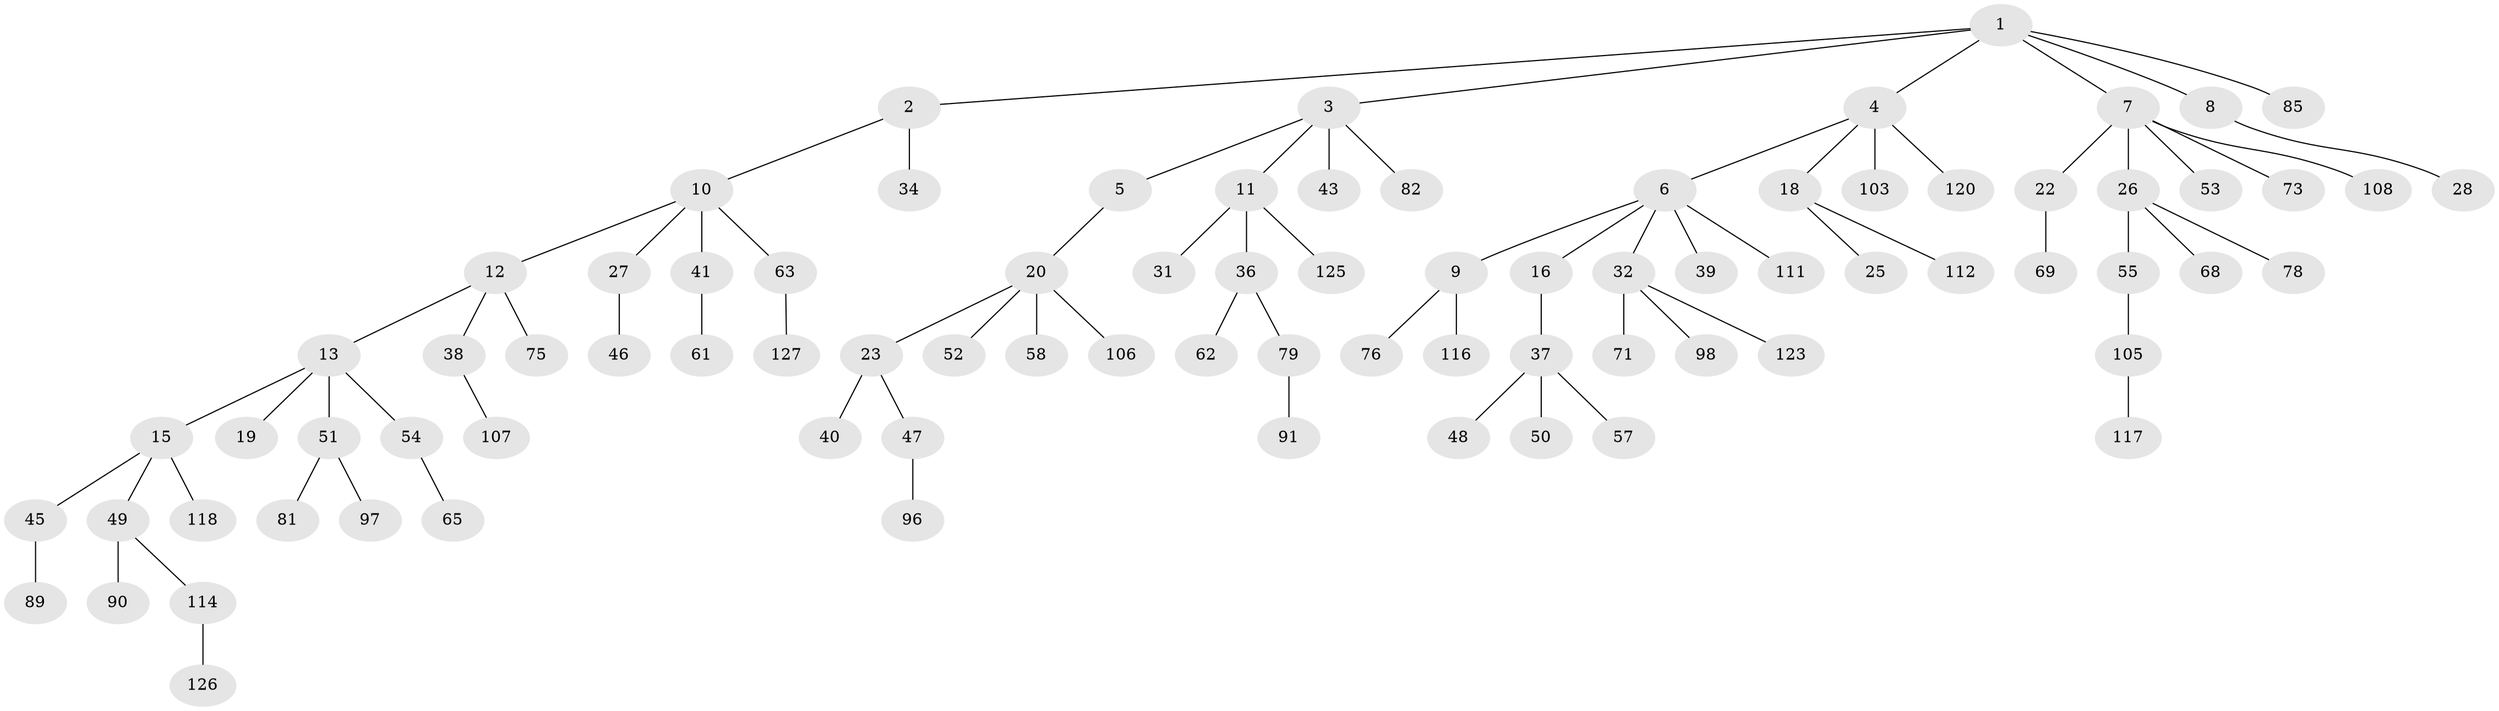// Generated by graph-tools (version 1.1) at 2025/52/02/27/25 19:52:12]
// undirected, 84 vertices, 83 edges
graph export_dot {
graph [start="1"]
  node [color=gray90,style=filled];
  1;
  2 [super="+14"];
  3 [super="+110"];
  4 [super="+74"];
  5 [super="+102"];
  6 [super="+80"];
  7 [super="+21"];
  8 [super="+83"];
  9 [super="+29"];
  10 [super="+17"];
  11 [super="+64"];
  12 [super="+24"];
  13 [super="+84"];
  15 [super="+59"];
  16;
  18 [super="+72"];
  19 [super="+56"];
  20 [super="+30"];
  22 [super="+66"];
  23 [super="+77"];
  25;
  26 [super="+35"];
  27 [super="+33"];
  28;
  31;
  32 [super="+42"];
  34;
  36 [super="+60"];
  37 [super="+44"];
  38;
  39;
  40 [super="+95"];
  41 [super="+86"];
  43 [super="+87"];
  45;
  46;
  47 [super="+93"];
  48;
  49 [super="+92"];
  50;
  51 [super="+70"];
  52;
  53 [super="+121"];
  54;
  55 [super="+67"];
  57;
  58;
  61 [super="+124"];
  62;
  63 [super="+104"];
  65;
  68 [super="+88"];
  69;
  71;
  73;
  75 [super="+100"];
  76 [super="+101"];
  78;
  79 [super="+119"];
  81 [super="+94"];
  82 [super="+99"];
  85 [super="+122"];
  89;
  90;
  91;
  96;
  97;
  98;
  103 [super="+109"];
  105 [super="+113"];
  106;
  107 [super="+115"];
  108;
  111;
  112;
  114;
  116;
  117;
  118;
  120;
  123;
  125;
  126;
  127;
  1 -- 2;
  1 -- 3;
  1 -- 4;
  1 -- 7;
  1 -- 8;
  1 -- 85;
  2 -- 10;
  2 -- 34;
  3 -- 5;
  3 -- 11;
  3 -- 43;
  3 -- 82;
  4 -- 6;
  4 -- 18;
  4 -- 103;
  4 -- 120;
  5 -- 20;
  6 -- 9;
  6 -- 16;
  6 -- 32;
  6 -- 39;
  6 -- 111;
  7 -- 53;
  7 -- 22;
  7 -- 73;
  7 -- 26;
  7 -- 108;
  8 -- 28;
  9 -- 76;
  9 -- 116;
  10 -- 12;
  10 -- 63;
  10 -- 41;
  10 -- 27;
  11 -- 31;
  11 -- 36;
  11 -- 125;
  12 -- 13;
  12 -- 75;
  12 -- 38;
  13 -- 15;
  13 -- 19;
  13 -- 51;
  13 -- 54;
  15 -- 45;
  15 -- 49;
  15 -- 118;
  16 -- 37;
  18 -- 25;
  18 -- 112;
  20 -- 23;
  20 -- 58;
  20 -- 106;
  20 -- 52;
  22 -- 69;
  23 -- 40;
  23 -- 47;
  26 -- 55;
  26 -- 78;
  26 -- 68;
  27 -- 46;
  32 -- 71;
  32 -- 98;
  32 -- 123;
  36 -- 62;
  36 -- 79;
  37 -- 48;
  37 -- 57;
  37 -- 50;
  38 -- 107;
  41 -- 61;
  45 -- 89;
  47 -- 96;
  49 -- 90;
  49 -- 114;
  51 -- 97;
  51 -- 81;
  54 -- 65;
  55 -- 105;
  63 -- 127;
  79 -- 91;
  105 -- 117;
  114 -- 126;
}
